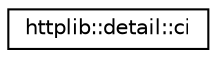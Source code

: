 digraph "Graphical Class Hierarchy"
{
 // LATEX_PDF_SIZE
  edge [fontname="Helvetica",fontsize="10",labelfontname="Helvetica",labelfontsize="10"];
  node [fontname="Helvetica",fontsize="10",shape=record];
  rankdir="LR";
  Node0 [label="httplib::detail::ci",height=0.2,width=0.4,color="black", fillcolor="white", style="filled",URL="$structhttplib_1_1detail_1_1ci.html",tooltip=" "];
}
